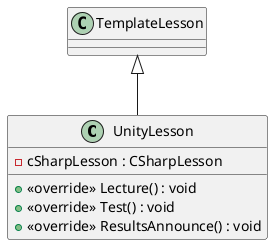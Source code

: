 @startuml
class UnityLesson {
    - cSharpLesson : CSharpLesson
    + <<override>> Lecture() : void
    + <<override>> Test() : void
    + <<override>> ResultsAnnounce() : void
}
TemplateLesson <|-- UnityLesson
@enduml
